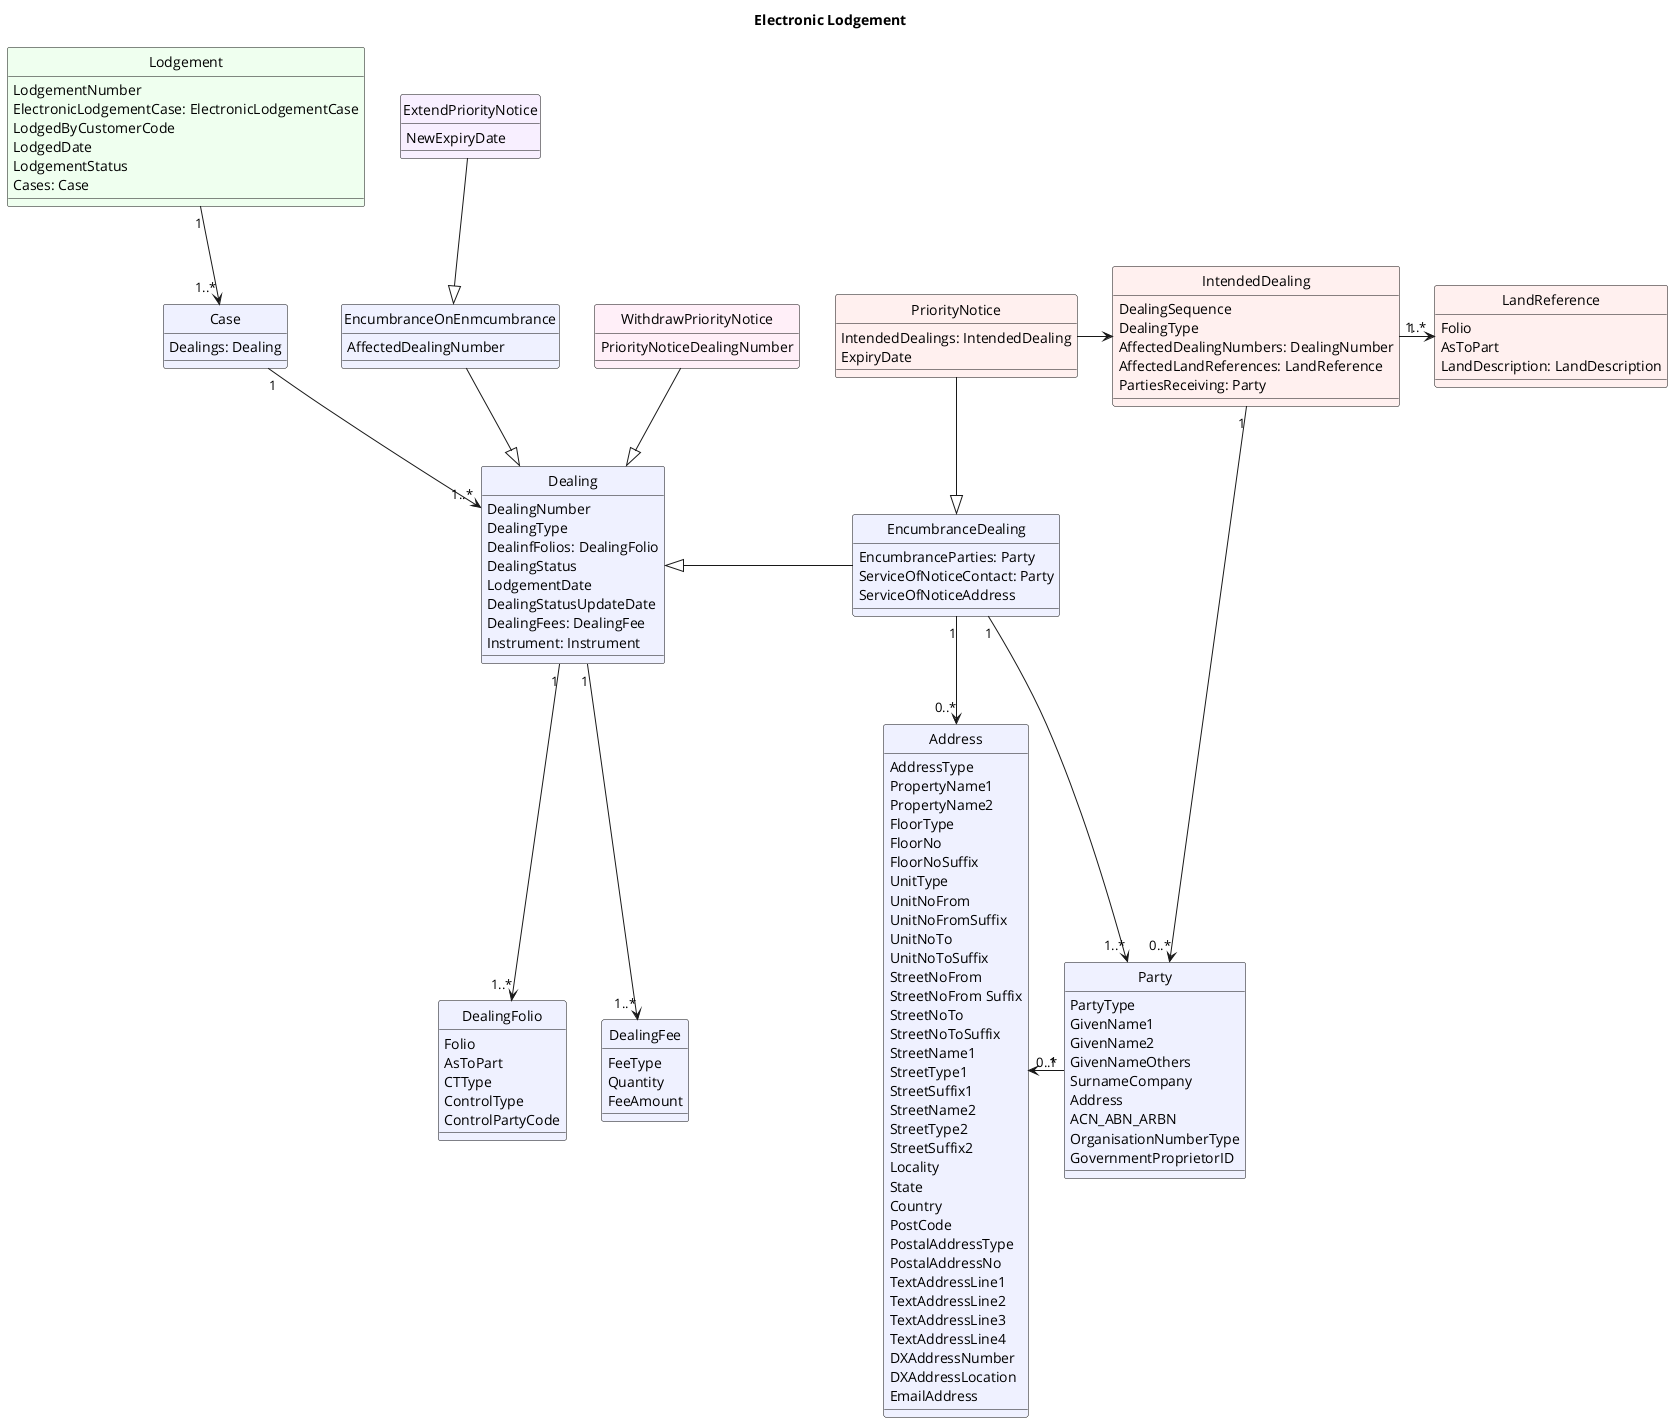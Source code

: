 @startuml
skinparam defaultFontName Open Sans
skinparam classBorderColor 0F0F0F
hide circle
title Electronic Lodgement


class Lodgement  #EFFFEF {
  LodgementNumber
  ElectronicLodgementCase: ElectronicLodgementCase
  LodgedByCustomerCode
  LodgedDate
  LodgementStatus
  Cases: Case
}

class Case #EFF1FF {
  Dealings: Dealing
}

class Dealing #EFF1FF {
  DealingNumber
  DealingType
  DealinfFolios: DealingFolio
  DealingStatus
  LodgementDate
  DealingStatusUpdateDate
  DealingFees: DealingFee
  Instrument: Instrument
}

class DealingFolio #EFF1FF {
  Folio
  AsToPart
  CTType
  ControlType
  ControlPartyCode
}

class DealingFee #EFF1FF {
  FeeType
  Quantity
  FeeAmount
}

class EncumbranceDealing #EFF1FF {
  EncumbranceParties: Party
  ServiceOfNoticeContact: Party
  ServiceOfNoticeAddress
}

class EncumbranceOnEnmcumbrance #EFF1FF {
  AffectedDealingNumber
}

class Party #EFF1FF {
  PartyType
  GivenName1
  GivenName2
  GivenNameOthers
  SurnameCompany
  Address
  ACN_ABN_ARBN
  OrganisationNumberType
  GovernmentProprietorID
}

class Address #EFF1FF {
  AddressType
  PropertyName1
  PropertyName2
  FloorType
  FloorNo
  FloorNoSuffix
  UnitType
  UnitNoFrom
  UnitNoFromSuffix
  UnitNoTo
  UnitNoToSuffix
  StreetNoFrom
  StreetNoFrom Suffix
  StreetNoTo
  StreetNoToSuffix
  StreetName1
  StreetType1
  StreetSuffix1
  StreetName2
  StreetType2
  StreetSuffix2
  Locality
  State
  Country
  PostCode
  PostalAddressType
  PostalAddressNo
  TextAddressLine1
  TextAddressLine2
  TextAddressLine3
  TextAddressLine4
  DXAddressNumber
  DXAddressLocation
  EmailAddress
}

class PriorityNotice #FFF0EF {
  IntendedDealings: IntendedDealing
  ExpiryDate
}

class WithdrawPriorityNotice #FFEFF8 {
  PriorityNoticeDealingNumber
}

class ExtendPriorityNotice #F8EFFF {
  NewExpiryDate
}

class IntendedDealing #FFF0EF {
  DealingSequence
  DealingType
  AffectedDealingNumbers: DealingNumber
  AffectedLandReferences: LandReference
  PartiesReceiving: Party
}

class LandReference #FFF0EF {
  Folio
  AsToPart
  LandDescription: LandDescription
}

Lodgement "1" --> "1..*" Case
Case "1" --> "1..*" Dealing
Dealing "1" --> "1..*" DealingFolio
Dealing "1" --> "1..*" DealingFee
WithdrawPriorityNotice --|> Dealing
EncumbranceDealing -left|> Dealing
EncumbranceOnEnmcumbrance --|> Dealing
ExtendPriorityNotice --|> EncumbranceOnEnmcumbrance
EncumbranceDealing "1" --> "1..*" Party
Party "1" -left> "0..*" Address
EncumbranceDealing "1" --> "0..*" Address
PriorityNotice --|> EncumbranceDealing
PriorityNotice -right> IntendedDealing
IntendedDealing "1" --> "0..*" Party
IntendedDealing "1" -right> "1..*" LandReference


@enduml